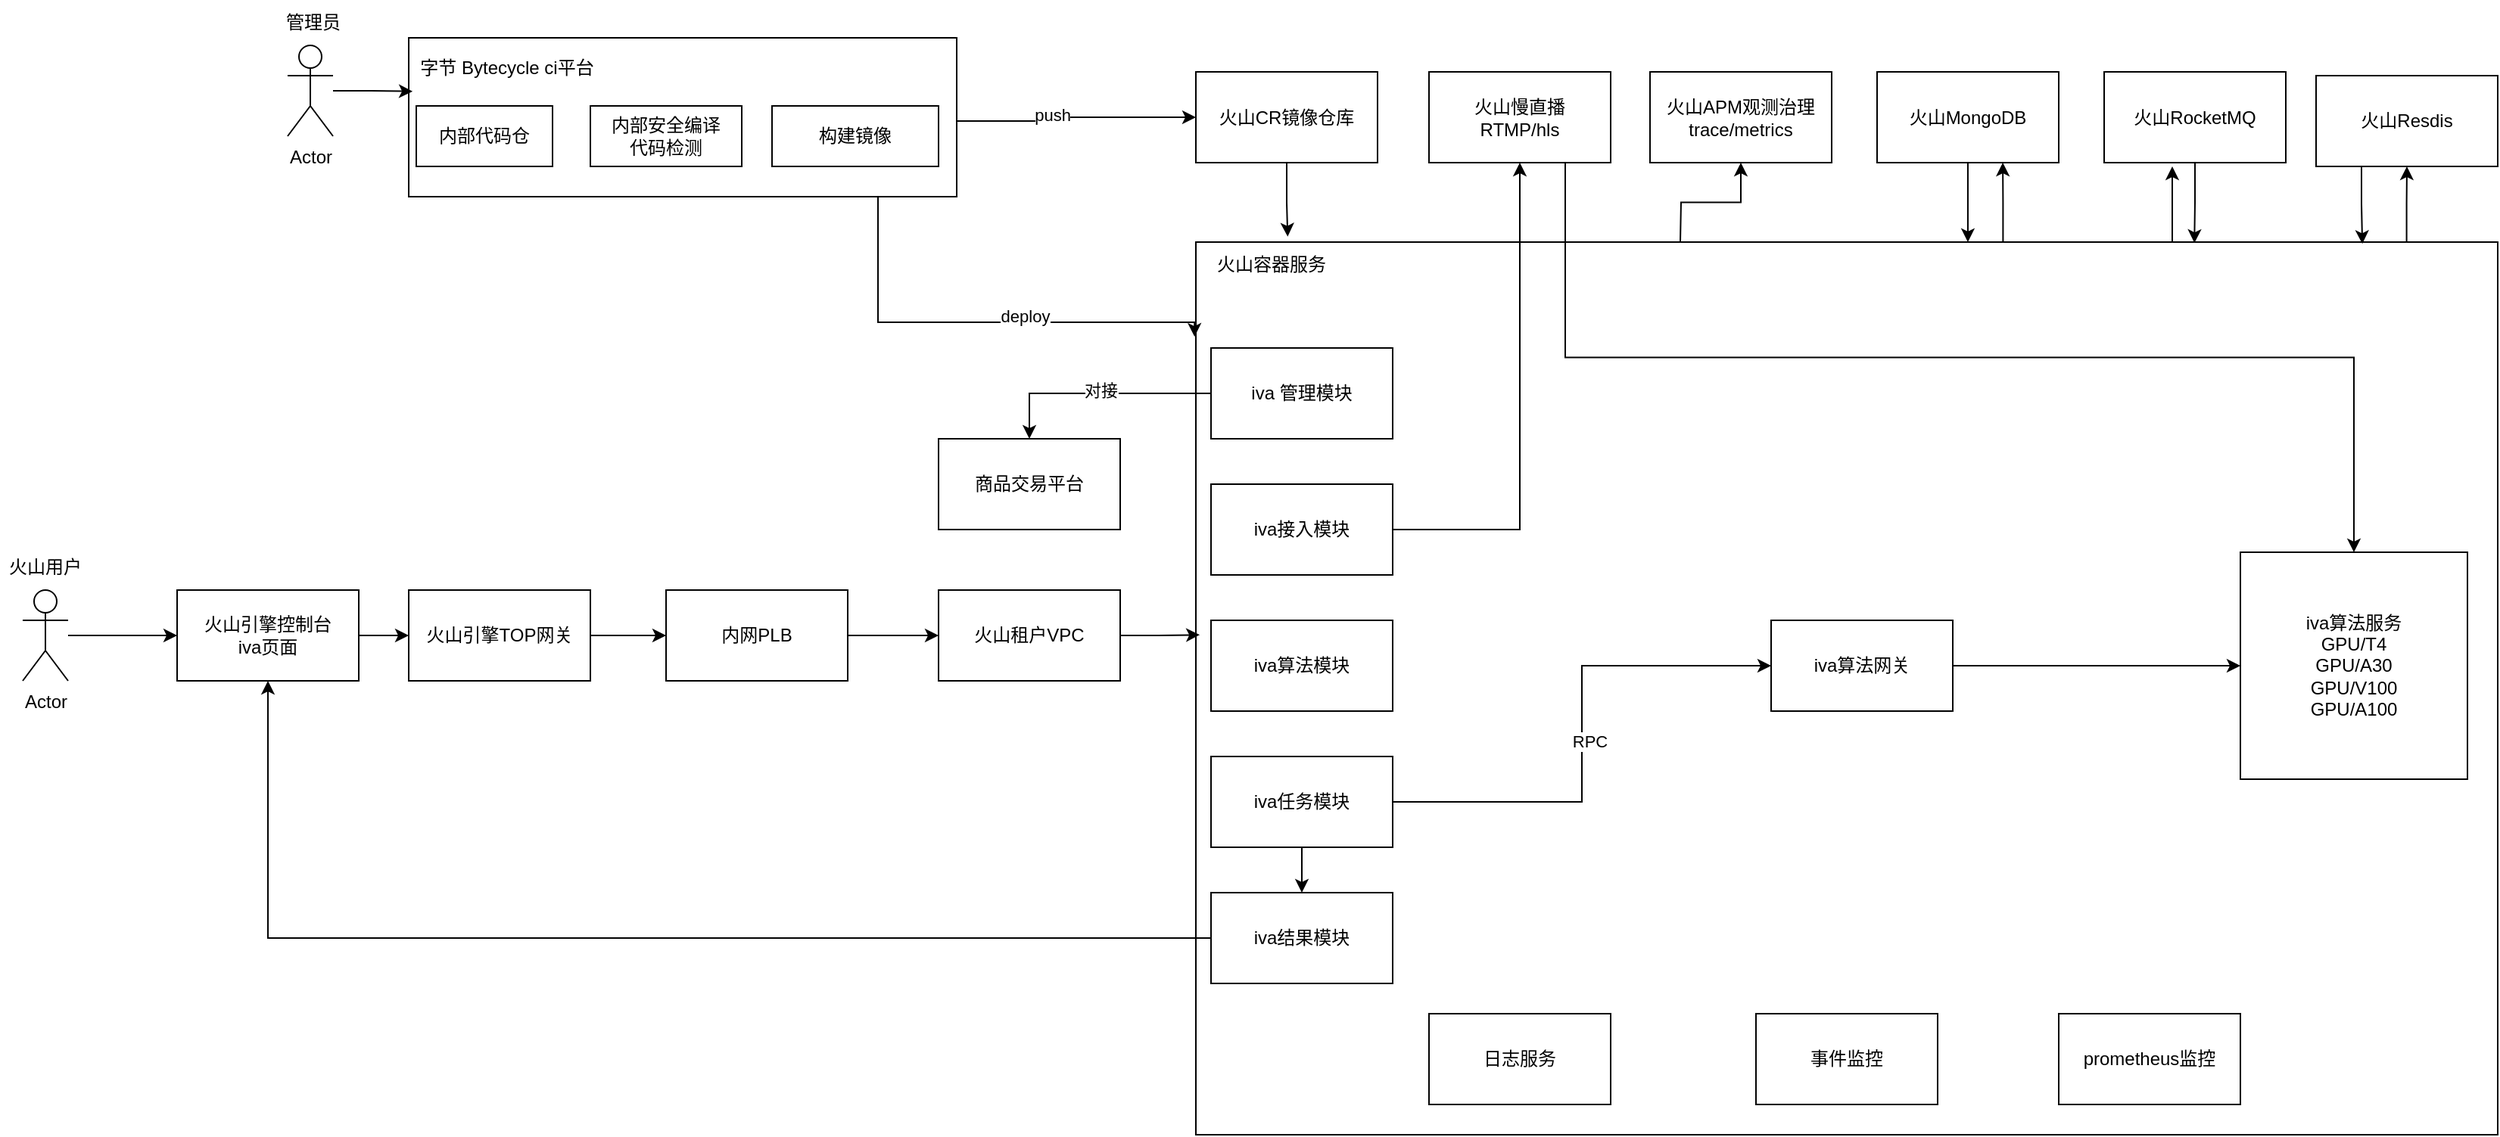 <mxfile version="21.6.8" type="device">
  <diagram name="第 1 页" id="m9QU0SZGVcoz0A-4QIuP">
    <mxGraphModel dx="2288" dy="734" grid="1" gridSize="10" guides="1" tooltips="1" connect="1" arrows="1" fold="1" page="1" pageScale="1" pageWidth="827" pageHeight="1169" math="0" shadow="0">
      <root>
        <mxCell id="0" />
        <mxCell id="1" parent="0" />
        <mxCell id="hnO-4jDUsCUn3Nn_t1Lp-64" style="edgeStyle=orthogonalEdgeStyle;rounded=0;orthogonalLoop=1;jettySize=auto;html=1;exitX=0.5;exitY=1;exitDx=0;exitDy=0;entryX=0.633;entryY=-0.122;entryDx=0;entryDy=0;entryPerimeter=0;" edge="1" parent="1" source="hnO-4jDUsCUn3Nn_t1Lp-1" target="hnO-4jDUsCUn3Nn_t1Lp-3">
          <mxGeometry relative="1" as="geometry" />
        </mxCell>
        <mxCell id="hnO-4jDUsCUn3Nn_t1Lp-1" value="火山CR镜像仓库" style="rounded=0;whiteSpace=wrap;html=1;" vertex="1" parent="1">
          <mxGeometry x="200" y="97.5" width="120" height="60" as="geometry" />
        </mxCell>
        <mxCell id="hnO-4jDUsCUn3Nn_t1Lp-59" style="edgeStyle=orthogonalEdgeStyle;rounded=0;orthogonalLoop=1;jettySize=auto;html=1;entryX=0.5;entryY=1;entryDx=0;entryDy=0;" edge="1" parent="1" target="hnO-4jDUsCUn3Nn_t1Lp-30">
          <mxGeometry relative="1" as="geometry">
            <mxPoint x="520" y="210" as="sourcePoint" />
          </mxGeometry>
        </mxCell>
        <mxCell id="hnO-4jDUsCUn3Nn_t1Lp-68" style="edgeStyle=orthogonalEdgeStyle;rounded=0;orthogonalLoop=1;jettySize=auto;html=1;entryX=0.692;entryY=1;entryDx=0;entryDy=0;entryPerimeter=0;exitX=0.62;exitY=0;exitDx=0;exitDy=0;exitPerimeter=0;" edge="1" parent="1" source="hnO-4jDUsCUn3Nn_t1Lp-2" target="hnO-4jDUsCUn3Nn_t1Lp-65">
          <mxGeometry relative="1" as="geometry">
            <mxPoint x="740" y="220" as="sourcePoint" />
          </mxGeometry>
        </mxCell>
        <mxCell id="hnO-4jDUsCUn3Nn_t1Lp-72" style="edgeStyle=orthogonalEdgeStyle;rounded=0;orthogonalLoop=1;jettySize=auto;html=1;exitX=0.75;exitY=0;exitDx=0;exitDy=0;" edge="1" parent="1" source="hnO-4jDUsCUn3Nn_t1Lp-2">
          <mxGeometry relative="1" as="geometry">
            <mxPoint x="845" y="160" as="targetPoint" />
          </mxGeometry>
        </mxCell>
        <mxCell id="hnO-4jDUsCUn3Nn_t1Lp-74" style="edgeStyle=orthogonalEdgeStyle;rounded=0;orthogonalLoop=1;jettySize=auto;html=1;exitX=0.93;exitY=0.004;exitDx=0;exitDy=0;entryX=0.5;entryY=1;entryDx=0;entryDy=0;exitPerimeter=0;" edge="1" parent="1" source="hnO-4jDUsCUn3Nn_t1Lp-2" target="hnO-4jDUsCUn3Nn_t1Lp-70">
          <mxGeometry relative="1" as="geometry" />
        </mxCell>
        <mxCell id="hnO-4jDUsCUn3Nn_t1Lp-2" value="" style="rounded=0;whiteSpace=wrap;html=1;" vertex="1" parent="1">
          <mxGeometry x="200" y="210" width="860" height="590" as="geometry" />
        </mxCell>
        <mxCell id="hnO-4jDUsCUn3Nn_t1Lp-3" value="火山容器服务" style="text;html=1;strokeColor=none;fillColor=none;align=center;verticalAlign=middle;whiteSpace=wrap;rounded=0;" vertex="1" parent="1">
          <mxGeometry x="210" y="210" width="80" height="30" as="geometry" />
        </mxCell>
        <mxCell id="hnO-4jDUsCUn3Nn_t1Lp-4" value="iva算法服务&lt;br&gt;GPU/T4&lt;br&gt;GPU/A30&lt;br&gt;GPU/V100&lt;br&gt;GPU/A100" style="whiteSpace=wrap;html=1;aspect=fixed;" vertex="1" parent="1">
          <mxGeometry x="890" y="415" width="150" height="150" as="geometry" />
        </mxCell>
        <mxCell id="hnO-4jDUsCUn3Nn_t1Lp-51" style="edgeStyle=orthogonalEdgeStyle;rounded=0;orthogonalLoop=1;jettySize=auto;html=1;exitX=0;exitY=0.5;exitDx=0;exitDy=0;entryX=0.5;entryY=0;entryDx=0;entryDy=0;" edge="1" parent="1" source="hnO-4jDUsCUn3Nn_t1Lp-10" target="hnO-4jDUsCUn3Nn_t1Lp-31">
          <mxGeometry relative="1" as="geometry" />
        </mxCell>
        <mxCell id="hnO-4jDUsCUn3Nn_t1Lp-52" value="对接" style="edgeLabel;html=1;align=center;verticalAlign=middle;resizable=0;points=[];" vertex="1" connectable="0" parent="hnO-4jDUsCUn3Nn_t1Lp-51">
          <mxGeometry x="-0.027" y="-2" relative="1" as="geometry">
            <mxPoint as="offset" />
          </mxGeometry>
        </mxCell>
        <mxCell id="hnO-4jDUsCUn3Nn_t1Lp-10" value="iva 管理模块" style="rounded=0;whiteSpace=wrap;html=1;" vertex="1" parent="1">
          <mxGeometry x="210" y="280" width="120" height="60" as="geometry" />
        </mxCell>
        <mxCell id="hnO-4jDUsCUn3Nn_t1Lp-58" style="edgeStyle=orthogonalEdgeStyle;rounded=0;orthogonalLoop=1;jettySize=auto;html=1;exitX=1;exitY=0.5;exitDx=0;exitDy=0;" edge="1" parent="1" source="hnO-4jDUsCUn3Nn_t1Lp-11" target="hnO-4jDUsCUn3Nn_t1Lp-29">
          <mxGeometry relative="1" as="geometry" />
        </mxCell>
        <mxCell id="hnO-4jDUsCUn3Nn_t1Lp-11" value="iva接入模块" style="rounded=0;whiteSpace=wrap;html=1;" vertex="1" parent="1">
          <mxGeometry x="210" y="370" width="120" height="60" as="geometry" />
        </mxCell>
        <mxCell id="hnO-4jDUsCUn3Nn_t1Lp-12" value="iva算法模块" style="rounded=0;whiteSpace=wrap;html=1;" vertex="1" parent="1">
          <mxGeometry x="210" y="460" width="120" height="60" as="geometry" />
        </mxCell>
        <mxCell id="hnO-4jDUsCUn3Nn_t1Lp-53" style="edgeStyle=orthogonalEdgeStyle;rounded=0;orthogonalLoop=1;jettySize=auto;html=1;exitX=0.5;exitY=1;exitDx=0;exitDy=0;" edge="1" parent="1" source="hnO-4jDUsCUn3Nn_t1Lp-13" target="hnO-4jDUsCUn3Nn_t1Lp-14">
          <mxGeometry relative="1" as="geometry" />
        </mxCell>
        <mxCell id="hnO-4jDUsCUn3Nn_t1Lp-54" style="edgeStyle=orthogonalEdgeStyle;rounded=0;orthogonalLoop=1;jettySize=auto;html=1;exitX=1;exitY=0.5;exitDx=0;exitDy=0;entryX=0;entryY=0.5;entryDx=0;entryDy=0;" edge="1" parent="1" source="hnO-4jDUsCUn3Nn_t1Lp-13" target="hnO-4jDUsCUn3Nn_t1Lp-15">
          <mxGeometry relative="1" as="geometry" />
        </mxCell>
        <mxCell id="hnO-4jDUsCUn3Nn_t1Lp-55" value="RPC" style="edgeLabel;html=1;align=center;verticalAlign=middle;resizable=0;points=[];" vertex="1" connectable="0" parent="hnO-4jDUsCUn3Nn_t1Lp-54">
          <mxGeometry x="-0.03" y="-5" relative="1" as="geometry">
            <mxPoint as="offset" />
          </mxGeometry>
        </mxCell>
        <mxCell id="hnO-4jDUsCUn3Nn_t1Lp-13" value="iva任务模块" style="rounded=0;whiteSpace=wrap;html=1;" vertex="1" parent="1">
          <mxGeometry x="210" y="550" width="120" height="60" as="geometry" />
        </mxCell>
        <mxCell id="hnO-4jDUsCUn3Nn_t1Lp-57" style="edgeStyle=orthogonalEdgeStyle;rounded=0;orthogonalLoop=1;jettySize=auto;html=1;exitX=0;exitY=0.5;exitDx=0;exitDy=0;entryX=0.5;entryY=1;entryDx=0;entryDy=0;" edge="1" parent="1" source="hnO-4jDUsCUn3Nn_t1Lp-14" target="hnO-4jDUsCUn3Nn_t1Lp-16">
          <mxGeometry relative="1" as="geometry" />
        </mxCell>
        <mxCell id="hnO-4jDUsCUn3Nn_t1Lp-14" value="iva结果模块" style="rounded=0;whiteSpace=wrap;html=1;" vertex="1" parent="1">
          <mxGeometry x="210" y="640" width="120" height="60" as="geometry" />
        </mxCell>
        <mxCell id="hnO-4jDUsCUn3Nn_t1Lp-56" style="edgeStyle=orthogonalEdgeStyle;rounded=0;orthogonalLoop=1;jettySize=auto;html=1;" edge="1" parent="1" source="hnO-4jDUsCUn3Nn_t1Lp-15" target="hnO-4jDUsCUn3Nn_t1Lp-4">
          <mxGeometry relative="1" as="geometry" />
        </mxCell>
        <mxCell id="hnO-4jDUsCUn3Nn_t1Lp-15" value="iva算法网关" style="rounded=0;whiteSpace=wrap;html=1;" vertex="1" parent="1">
          <mxGeometry x="580" y="460" width="120" height="60" as="geometry" />
        </mxCell>
        <mxCell id="hnO-4jDUsCUn3Nn_t1Lp-18" style="edgeStyle=orthogonalEdgeStyle;rounded=0;orthogonalLoop=1;jettySize=auto;html=1;exitX=1;exitY=0.5;exitDx=0;exitDy=0;entryX=0;entryY=0.5;entryDx=0;entryDy=0;" edge="1" parent="1" source="hnO-4jDUsCUn3Nn_t1Lp-16" target="hnO-4jDUsCUn3Nn_t1Lp-17">
          <mxGeometry relative="1" as="geometry" />
        </mxCell>
        <mxCell id="hnO-4jDUsCUn3Nn_t1Lp-16" value="火山引擎控制台&lt;br&gt;iva页面" style="rounded=0;whiteSpace=wrap;html=1;" vertex="1" parent="1">
          <mxGeometry x="-473" y="440" width="120" height="60" as="geometry" />
        </mxCell>
        <mxCell id="hnO-4jDUsCUn3Nn_t1Lp-20" style="edgeStyle=orthogonalEdgeStyle;rounded=0;orthogonalLoop=1;jettySize=auto;html=1;exitX=1;exitY=0.5;exitDx=0;exitDy=0;" edge="1" parent="1" source="hnO-4jDUsCUn3Nn_t1Lp-17" target="hnO-4jDUsCUn3Nn_t1Lp-19">
          <mxGeometry relative="1" as="geometry" />
        </mxCell>
        <mxCell id="hnO-4jDUsCUn3Nn_t1Lp-17" value="火山引擎TOP网关" style="rounded=0;whiteSpace=wrap;html=1;" vertex="1" parent="1">
          <mxGeometry x="-320" y="440" width="120" height="60" as="geometry" />
        </mxCell>
        <mxCell id="hnO-4jDUsCUn3Nn_t1Lp-23" style="edgeStyle=orthogonalEdgeStyle;rounded=0;orthogonalLoop=1;jettySize=auto;html=1;exitX=1;exitY=0.5;exitDx=0;exitDy=0;entryX=0;entryY=0.5;entryDx=0;entryDy=0;" edge="1" parent="1" source="hnO-4jDUsCUn3Nn_t1Lp-19" target="hnO-4jDUsCUn3Nn_t1Lp-21">
          <mxGeometry relative="1" as="geometry" />
        </mxCell>
        <mxCell id="hnO-4jDUsCUn3Nn_t1Lp-19" value="内网PLB" style="rounded=0;whiteSpace=wrap;html=1;" vertex="1" parent="1">
          <mxGeometry x="-150" y="440" width="120" height="60" as="geometry" />
        </mxCell>
        <mxCell id="hnO-4jDUsCUn3Nn_t1Lp-24" style="edgeStyle=orthogonalEdgeStyle;rounded=0;orthogonalLoop=1;jettySize=auto;html=1;exitX=1;exitY=0.5;exitDx=0;exitDy=0;entryX=0.003;entryY=0.44;entryDx=0;entryDy=0;entryPerimeter=0;" edge="1" parent="1" source="hnO-4jDUsCUn3Nn_t1Lp-21" target="hnO-4jDUsCUn3Nn_t1Lp-2">
          <mxGeometry relative="1" as="geometry" />
        </mxCell>
        <mxCell id="hnO-4jDUsCUn3Nn_t1Lp-21" value="火山租户VPC" style="rounded=0;whiteSpace=wrap;html=1;" vertex="1" parent="1">
          <mxGeometry x="30" y="440" width="120" height="60" as="geometry" />
        </mxCell>
        <mxCell id="hnO-4jDUsCUn3Nn_t1Lp-27" style="edgeStyle=orthogonalEdgeStyle;rounded=0;orthogonalLoop=1;jettySize=auto;html=1;entryX=0;entryY=0.5;entryDx=0;entryDy=0;" edge="1" parent="1" source="hnO-4jDUsCUn3Nn_t1Lp-25" target="hnO-4jDUsCUn3Nn_t1Lp-16">
          <mxGeometry relative="1" as="geometry">
            <mxPoint x="-498" y="520" as="targetPoint" />
          </mxGeometry>
        </mxCell>
        <mxCell id="hnO-4jDUsCUn3Nn_t1Lp-25" value="Actor" style="shape=umlActor;verticalLabelPosition=bottom;verticalAlign=top;html=1;outlineConnect=0;" vertex="1" parent="1">
          <mxGeometry x="-575" y="440" width="30" height="60" as="geometry" />
        </mxCell>
        <mxCell id="hnO-4jDUsCUn3Nn_t1Lp-26" value="火山用户" style="text;html=1;strokeColor=none;fillColor=none;align=center;verticalAlign=middle;whiteSpace=wrap;rounded=0;" vertex="1" parent="1">
          <mxGeometry x="-590" y="410" width="60" height="30" as="geometry" />
        </mxCell>
        <mxCell id="hnO-4jDUsCUn3Nn_t1Lp-63" style="edgeStyle=orthogonalEdgeStyle;rounded=0;orthogonalLoop=1;jettySize=auto;html=1;exitX=0.75;exitY=1;exitDx=0;exitDy=0;" edge="1" parent="1" source="hnO-4jDUsCUn3Nn_t1Lp-29" target="hnO-4jDUsCUn3Nn_t1Lp-4">
          <mxGeometry relative="1" as="geometry" />
        </mxCell>
        <mxCell id="hnO-4jDUsCUn3Nn_t1Lp-29" value="火山慢直播&lt;br&gt;RTMP/hls" style="rounded=0;whiteSpace=wrap;html=1;" vertex="1" parent="1">
          <mxGeometry x="354" y="97.5" width="120" height="60" as="geometry" />
        </mxCell>
        <mxCell id="hnO-4jDUsCUn3Nn_t1Lp-30" value="火山APM观测治理&lt;br&gt;trace/metrics" style="rounded=0;whiteSpace=wrap;html=1;" vertex="1" parent="1">
          <mxGeometry x="500" y="97.5" width="120" height="60" as="geometry" />
        </mxCell>
        <mxCell id="hnO-4jDUsCUn3Nn_t1Lp-31" value="商品交易平台" style="rounded=0;whiteSpace=wrap;html=1;" vertex="1" parent="1">
          <mxGeometry x="30" y="340" width="120" height="60" as="geometry" />
        </mxCell>
        <mxCell id="hnO-4jDUsCUn3Nn_t1Lp-43" style="edgeStyle=orthogonalEdgeStyle;rounded=0;orthogonalLoop=1;jettySize=auto;html=1;entryX=0;entryY=0.5;entryDx=0;entryDy=0;exitX=1;exitY=0.25;exitDx=0;exitDy=0;" edge="1" parent="1" source="hnO-4jDUsCUn3Nn_t1Lp-46" target="hnO-4jDUsCUn3Nn_t1Lp-1">
          <mxGeometry relative="1" as="geometry">
            <mxPoint x="40" y="130" as="sourcePoint" />
          </mxGeometry>
        </mxCell>
        <mxCell id="hnO-4jDUsCUn3Nn_t1Lp-44" value="push" style="edgeLabel;html=1;align=center;verticalAlign=middle;resizable=0;points=[];" vertex="1" connectable="0" parent="hnO-4jDUsCUn3Nn_t1Lp-43">
          <mxGeometry x="-0.129" y="4" relative="1" as="geometry">
            <mxPoint as="offset" />
          </mxGeometry>
        </mxCell>
        <mxCell id="hnO-4jDUsCUn3Nn_t1Lp-48" style="edgeStyle=orthogonalEdgeStyle;rounded=0;orthogonalLoop=1;jettySize=auto;html=1;entryX=-0.001;entryY=0.106;entryDx=0;entryDy=0;entryPerimeter=0;exitX=0.5;exitY=1;exitDx=0;exitDy=0;" edge="1" parent="1" source="hnO-4jDUsCUn3Nn_t1Lp-46" target="hnO-4jDUsCUn3Nn_t1Lp-2">
          <mxGeometry relative="1" as="geometry">
            <Array as="points">
              <mxPoint x="-10" y="160" />
              <mxPoint x="-10" y="263" />
              <mxPoint x="199" y="263" />
            </Array>
          </mxGeometry>
        </mxCell>
        <mxCell id="hnO-4jDUsCUn3Nn_t1Lp-49" value="deploy" style="edgeLabel;html=1;align=center;verticalAlign=middle;resizable=0;points=[];" vertex="1" connectable="0" parent="hnO-4jDUsCUn3Nn_t1Lp-48">
          <mxGeometry x="0.278" y="4" relative="1" as="geometry">
            <mxPoint as="offset" />
          </mxGeometry>
        </mxCell>
        <mxCell id="hnO-4jDUsCUn3Nn_t1Lp-37" value="" style="rounded=0;whiteSpace=wrap;html=1;" vertex="1" parent="1">
          <mxGeometry x="-320" y="75" width="362" height="105" as="geometry" />
        </mxCell>
        <mxCell id="hnO-4jDUsCUn3Nn_t1Lp-38" value="字节 Bytecycle ci平台" style="text;html=1;strokeColor=none;fillColor=none;align=center;verticalAlign=middle;whiteSpace=wrap;rounded=0;" vertex="1" parent="1">
          <mxGeometry x="-315" y="80" width="120" height="30" as="geometry" />
        </mxCell>
        <mxCell id="hnO-4jDUsCUn3Nn_t1Lp-39" value="内部代码仓" style="rounded=0;whiteSpace=wrap;html=1;" vertex="1" parent="1">
          <mxGeometry x="-315" y="120" width="90" height="40" as="geometry" />
        </mxCell>
        <mxCell id="hnO-4jDUsCUn3Nn_t1Lp-50" style="edgeStyle=orthogonalEdgeStyle;rounded=0;orthogonalLoop=1;jettySize=auto;html=1;entryX=0.007;entryY=0.337;entryDx=0;entryDy=0;entryPerimeter=0;" edge="1" parent="1" source="hnO-4jDUsCUn3Nn_t1Lp-40" target="hnO-4jDUsCUn3Nn_t1Lp-37">
          <mxGeometry relative="1" as="geometry" />
        </mxCell>
        <mxCell id="hnO-4jDUsCUn3Nn_t1Lp-40" value="Actor" style="shape=umlActor;verticalLabelPosition=bottom;verticalAlign=top;html=1;outlineConnect=0;" vertex="1" parent="1">
          <mxGeometry x="-400" y="80" width="30" height="60" as="geometry" />
        </mxCell>
        <mxCell id="hnO-4jDUsCUn3Nn_t1Lp-42" value="管理员" style="text;html=1;strokeColor=none;fillColor=none;align=center;verticalAlign=middle;whiteSpace=wrap;rounded=0;" vertex="1" parent="1">
          <mxGeometry x="-413" y="50" width="60" height="30" as="geometry" />
        </mxCell>
        <mxCell id="hnO-4jDUsCUn3Nn_t1Lp-45" value="内部安全编译&lt;br&gt;代码检测" style="rounded=0;whiteSpace=wrap;html=1;" vertex="1" parent="1">
          <mxGeometry x="-200" y="120" width="100" height="40" as="geometry" />
        </mxCell>
        <mxCell id="hnO-4jDUsCUn3Nn_t1Lp-46" value="构建镜像" style="rounded=0;whiteSpace=wrap;html=1;" vertex="1" parent="1">
          <mxGeometry x="-80" y="120" width="110" height="40" as="geometry" />
        </mxCell>
        <mxCell id="hnO-4jDUsCUn3Nn_t1Lp-60" value="日志服务" style="rounded=0;whiteSpace=wrap;html=1;" vertex="1" parent="1">
          <mxGeometry x="354" y="720" width="120" height="60" as="geometry" />
        </mxCell>
        <mxCell id="hnO-4jDUsCUn3Nn_t1Lp-61" value="事件监控" style="rounded=0;whiteSpace=wrap;html=1;" vertex="1" parent="1">
          <mxGeometry x="570" y="720" width="120" height="60" as="geometry" />
        </mxCell>
        <mxCell id="hnO-4jDUsCUn3Nn_t1Lp-62" value="prometheus监控" style="rounded=0;whiteSpace=wrap;html=1;" vertex="1" parent="1">
          <mxGeometry x="770" y="720" width="120" height="60" as="geometry" />
        </mxCell>
        <mxCell id="hnO-4jDUsCUn3Nn_t1Lp-67" style="edgeStyle=orthogonalEdgeStyle;rounded=0;orthogonalLoop=1;jettySize=auto;html=1;entryX=0.593;entryY=0;entryDx=0;entryDy=0;entryPerimeter=0;" edge="1" parent="1" source="hnO-4jDUsCUn3Nn_t1Lp-65" target="hnO-4jDUsCUn3Nn_t1Lp-2">
          <mxGeometry relative="1" as="geometry">
            <mxPoint x="650" y="210" as="targetPoint" />
          </mxGeometry>
        </mxCell>
        <mxCell id="hnO-4jDUsCUn3Nn_t1Lp-65" value="火山MongoDB" style="rounded=0;whiteSpace=wrap;html=1;" vertex="1" parent="1">
          <mxGeometry x="650" y="97.5" width="120" height="60" as="geometry" />
        </mxCell>
        <mxCell id="hnO-4jDUsCUn3Nn_t1Lp-71" style="edgeStyle=orthogonalEdgeStyle;rounded=0;orthogonalLoop=1;jettySize=auto;html=1;entryX=0.767;entryY=0.001;entryDx=0;entryDy=0;entryPerimeter=0;" edge="1" parent="1" source="hnO-4jDUsCUn3Nn_t1Lp-66" target="hnO-4jDUsCUn3Nn_t1Lp-2">
          <mxGeometry relative="1" as="geometry" />
        </mxCell>
        <mxCell id="hnO-4jDUsCUn3Nn_t1Lp-66" value="火山RocketMQ" style="rounded=0;whiteSpace=wrap;html=1;" vertex="1" parent="1">
          <mxGeometry x="800" y="97.5" width="120" height="60" as="geometry" />
        </mxCell>
        <mxCell id="hnO-4jDUsCUn3Nn_t1Lp-73" style="edgeStyle=orthogonalEdgeStyle;rounded=0;orthogonalLoop=1;jettySize=auto;html=1;exitX=0.25;exitY=1;exitDx=0;exitDy=0;entryX=0.896;entryY=0.002;entryDx=0;entryDy=0;entryPerimeter=0;" edge="1" parent="1" source="hnO-4jDUsCUn3Nn_t1Lp-70" target="hnO-4jDUsCUn3Nn_t1Lp-2">
          <mxGeometry relative="1" as="geometry" />
        </mxCell>
        <mxCell id="hnO-4jDUsCUn3Nn_t1Lp-70" value="火山Resdis" style="rounded=0;whiteSpace=wrap;html=1;" vertex="1" parent="1">
          <mxGeometry x="940" y="100" width="120" height="60" as="geometry" />
        </mxCell>
      </root>
    </mxGraphModel>
  </diagram>
</mxfile>
